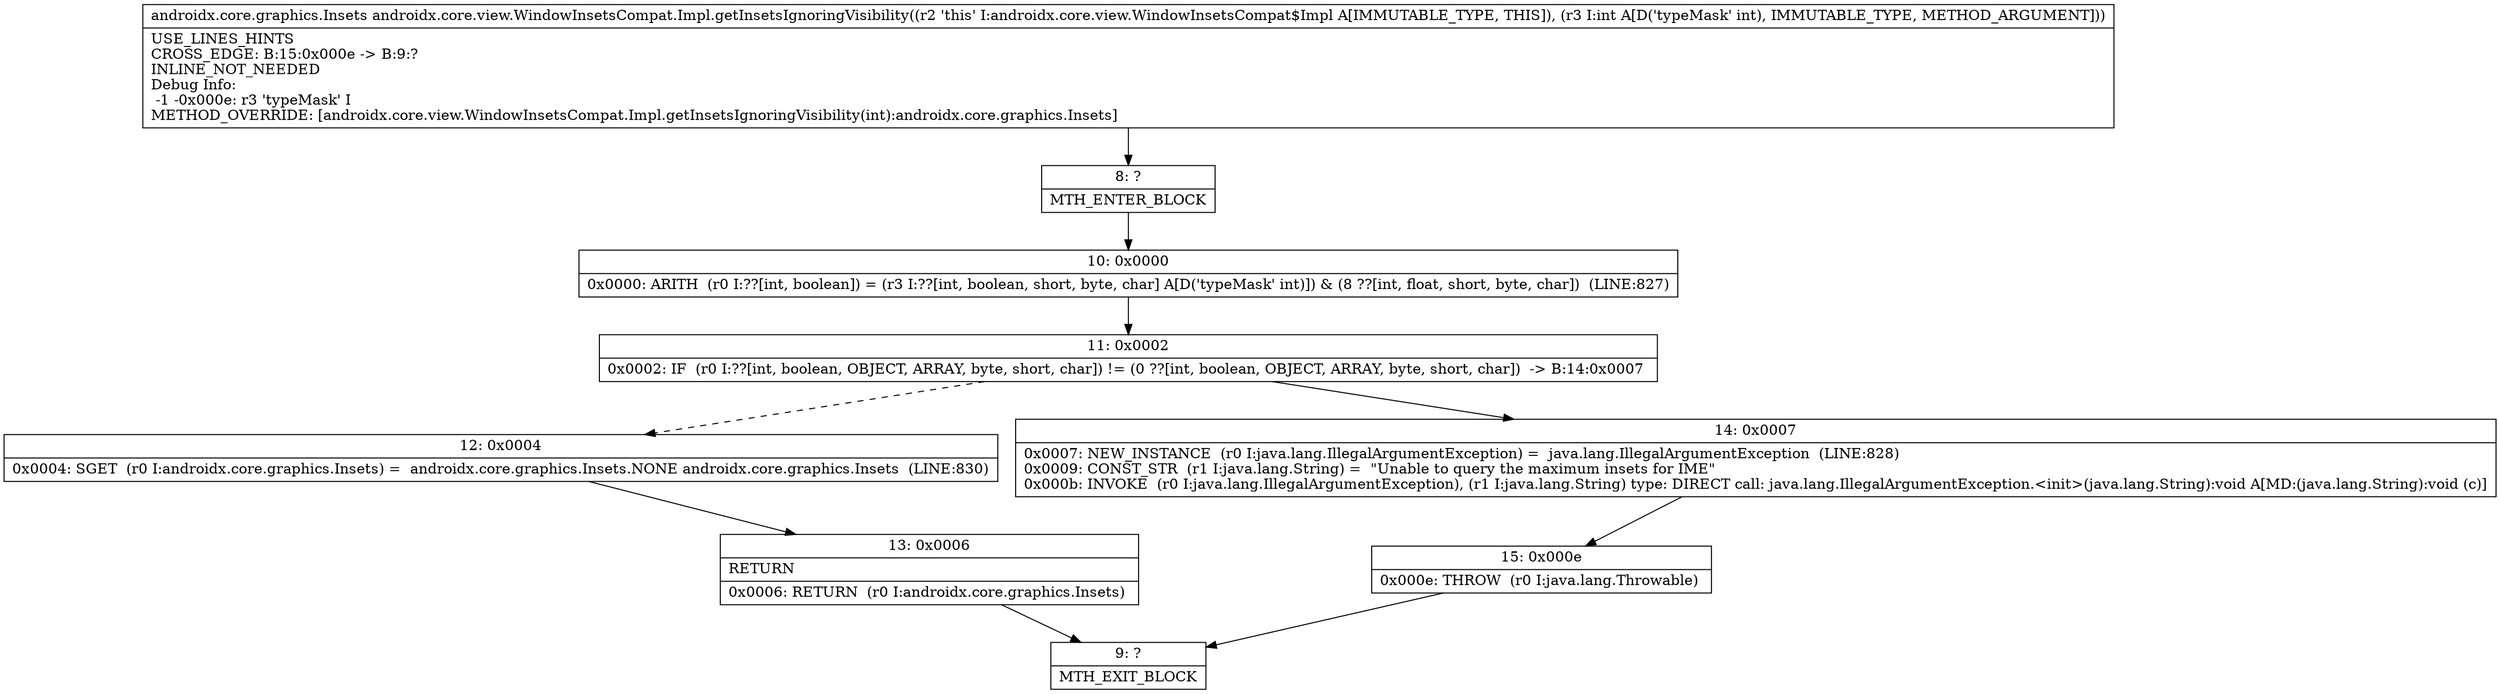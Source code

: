 digraph "CFG forandroidx.core.view.WindowInsetsCompat.Impl.getInsetsIgnoringVisibility(I)Landroidx\/core\/graphics\/Insets;" {
Node_8 [shape=record,label="{8\:\ ?|MTH_ENTER_BLOCK\l}"];
Node_10 [shape=record,label="{10\:\ 0x0000|0x0000: ARITH  (r0 I:??[int, boolean]) = (r3 I:??[int, boolean, short, byte, char] A[D('typeMask' int)]) & (8 ??[int, float, short, byte, char])  (LINE:827)\l}"];
Node_11 [shape=record,label="{11\:\ 0x0002|0x0002: IF  (r0 I:??[int, boolean, OBJECT, ARRAY, byte, short, char]) != (0 ??[int, boolean, OBJECT, ARRAY, byte, short, char])  \-\> B:14:0x0007 \l}"];
Node_12 [shape=record,label="{12\:\ 0x0004|0x0004: SGET  (r0 I:androidx.core.graphics.Insets) =  androidx.core.graphics.Insets.NONE androidx.core.graphics.Insets  (LINE:830)\l}"];
Node_13 [shape=record,label="{13\:\ 0x0006|RETURN\l|0x0006: RETURN  (r0 I:androidx.core.graphics.Insets) \l}"];
Node_9 [shape=record,label="{9\:\ ?|MTH_EXIT_BLOCK\l}"];
Node_14 [shape=record,label="{14\:\ 0x0007|0x0007: NEW_INSTANCE  (r0 I:java.lang.IllegalArgumentException) =  java.lang.IllegalArgumentException  (LINE:828)\l0x0009: CONST_STR  (r1 I:java.lang.String) =  \"Unable to query the maximum insets for IME\" \l0x000b: INVOKE  (r0 I:java.lang.IllegalArgumentException), (r1 I:java.lang.String) type: DIRECT call: java.lang.IllegalArgumentException.\<init\>(java.lang.String):void A[MD:(java.lang.String):void (c)]\l}"];
Node_15 [shape=record,label="{15\:\ 0x000e|0x000e: THROW  (r0 I:java.lang.Throwable) \l}"];
MethodNode[shape=record,label="{androidx.core.graphics.Insets androidx.core.view.WindowInsetsCompat.Impl.getInsetsIgnoringVisibility((r2 'this' I:androidx.core.view.WindowInsetsCompat$Impl A[IMMUTABLE_TYPE, THIS]), (r3 I:int A[D('typeMask' int), IMMUTABLE_TYPE, METHOD_ARGUMENT]))  | USE_LINES_HINTS\lCROSS_EDGE: B:15:0x000e \-\> B:9:?\lINLINE_NOT_NEEDED\lDebug Info:\l  \-1 \-0x000e: r3 'typeMask' I\lMETHOD_OVERRIDE: [androidx.core.view.WindowInsetsCompat.Impl.getInsetsIgnoringVisibility(int):androidx.core.graphics.Insets]\l}"];
MethodNode -> Node_8;Node_8 -> Node_10;
Node_10 -> Node_11;
Node_11 -> Node_12[style=dashed];
Node_11 -> Node_14;
Node_12 -> Node_13;
Node_13 -> Node_9;
Node_14 -> Node_15;
Node_15 -> Node_9;
}

